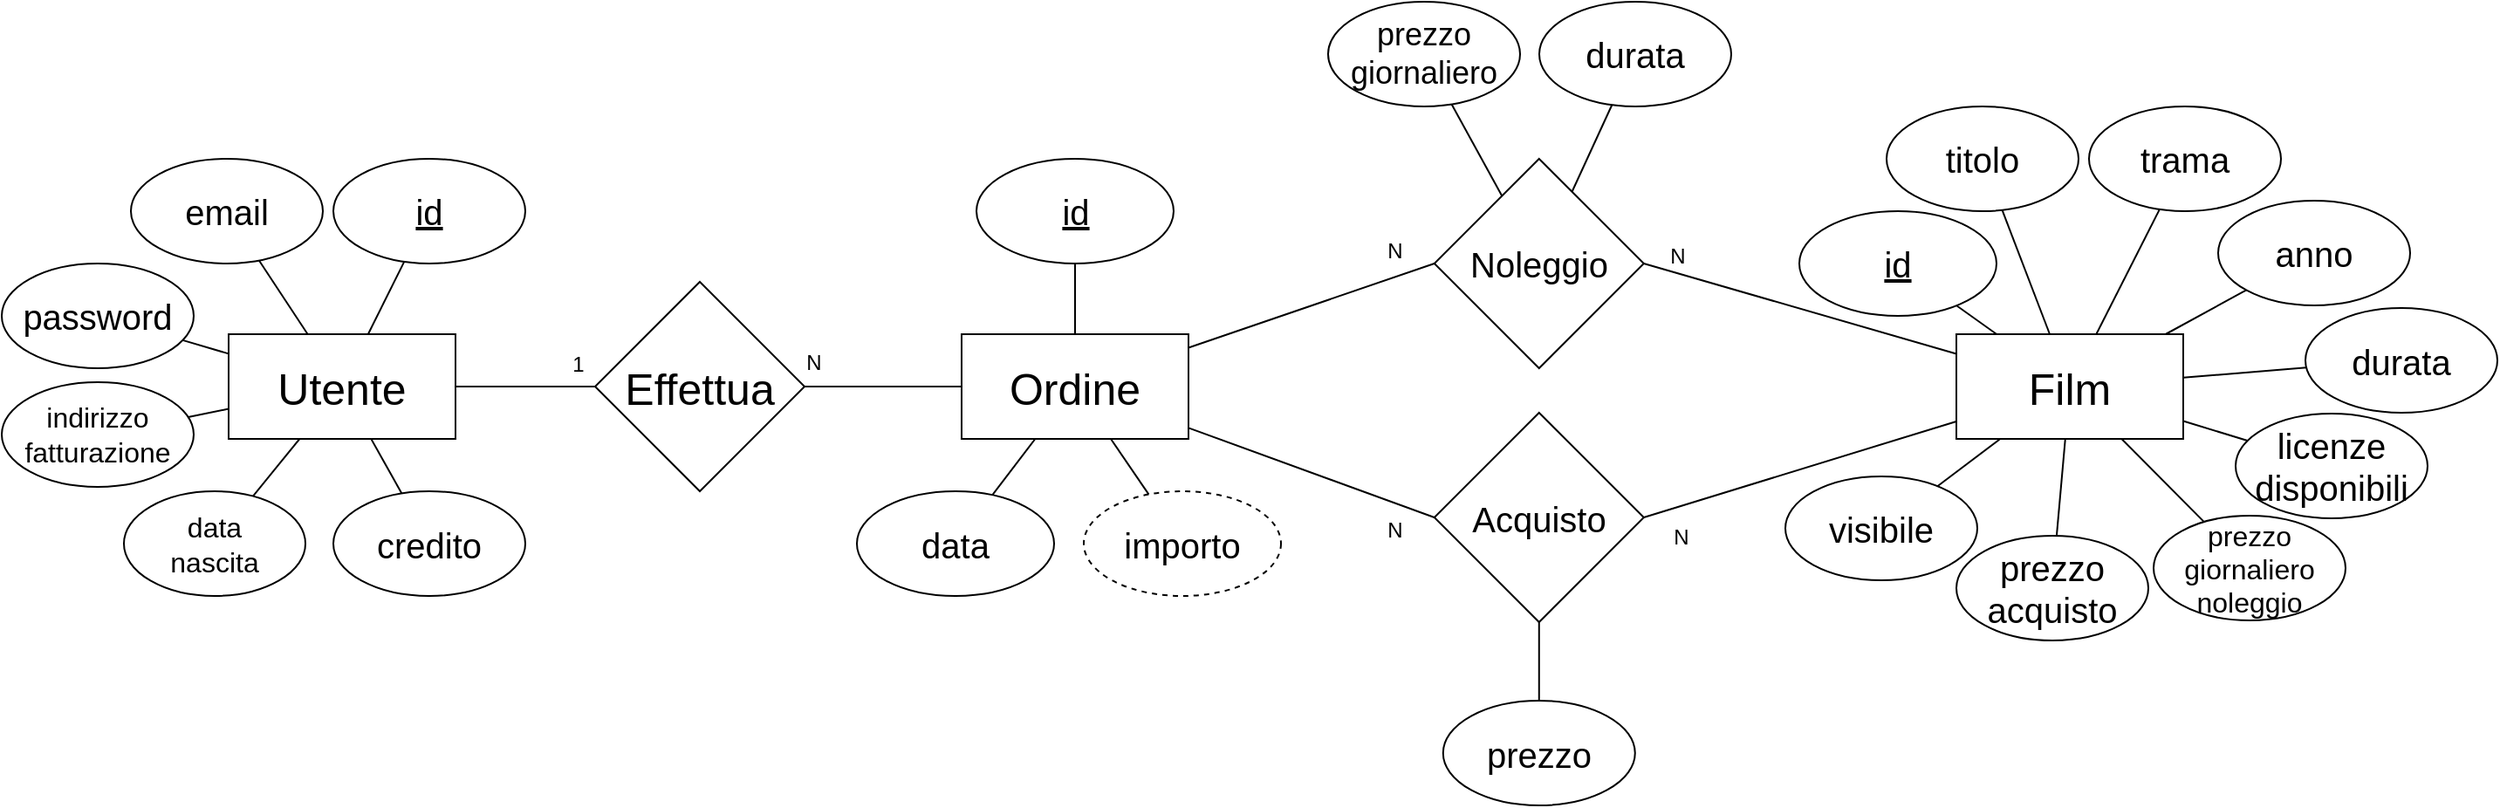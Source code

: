 <mxfile version="24.6.4" type="device">
  <diagram name="Pagina-1" id="O2FVnCXnx6a7qU9dJsTI">
    <mxGraphModel dx="1466" dy="933" grid="1" gridSize="10" guides="1" tooltips="1" connect="1" arrows="1" fold="1" page="1" pageScale="1" pageWidth="827" pageHeight="1169" math="0" shadow="0">
      <root>
        <mxCell id="0" />
        <mxCell id="1" parent="0" />
        <mxCell id="bqkz127RMyEz90Fdyyyu-7" style="rounded=0;orthogonalLoop=1;jettySize=auto;html=1;endArrow=none;endFill=0;entryX=0;entryY=0.5;entryDx=0;entryDy=0;" parent="1" source="bqkz127RMyEz90Fdyyyu-1" target="bqkz127RMyEz90Fdyyyu-2" edge="1">
          <mxGeometry relative="1" as="geometry">
            <Array as="points" />
            <mxPoint x="480" y="584.5" as="targetPoint" />
          </mxGeometry>
        </mxCell>
        <mxCell id="bqkz127RMyEz90Fdyyyu-62" value="1" style="edgeLabel;html=1;align=center;verticalAlign=middle;resizable=0;points=[];dashed=0;strokeColor=default;fontFamily=Helvetica;fontSize=12;fontColor=default;labelBackgroundColor=none;fillColor=default;" parent="bqkz127RMyEz90Fdyyyu-7" vertex="1" connectable="0">
          <mxGeometry x="-0.625" y="1" relative="1" as="geometry">
            <mxPoint x="55" y="-12" as="offset" />
          </mxGeometry>
        </mxCell>
        <mxCell id="bqkz127RMyEz90Fdyyyu-1" value="&lt;font style=&quot;font-size: 25px;&quot;&gt;Utente&lt;/font&gt;" style="html=1;dashed=0;whiteSpace=wrap;labelBackgroundColor=none;" parent="1" vertex="1">
          <mxGeometry x="280" y="544.5" width="130" height="60" as="geometry" />
        </mxCell>
        <mxCell id="bqkz127RMyEz90Fdyyyu-38" style="edgeStyle=none;rounded=0;orthogonalLoop=1;jettySize=auto;html=1;strokeColor=default;align=center;verticalAlign=middle;fontFamily=Helvetica;fontSize=12;fontColor=default;labelBackgroundColor=none;endArrow=none;endFill=0;exitX=1;exitY=0.5;exitDx=0;exitDy=0;" parent="1" source="bqkz127RMyEz90Fdyyyu-2" target="bqkz127RMyEz90Fdyyyu-35" edge="1">
          <mxGeometry relative="1" as="geometry">
            <mxPoint x="630" y="594.5" as="sourcePoint" />
          </mxGeometry>
        </mxCell>
        <mxCell id="bqkz127RMyEz90Fdyyyu-64" value="N" style="edgeLabel;html=1;align=center;verticalAlign=middle;resizable=0;points=[];dashed=0;strokeColor=default;fontFamily=Helvetica;fontSize=12;fontColor=default;labelBackgroundColor=none;fillColor=default;" parent="bqkz127RMyEz90Fdyyyu-38" vertex="1" connectable="0">
          <mxGeometry x="0.503" y="-1" relative="1" as="geometry">
            <mxPoint x="-63" y="-15" as="offset" />
          </mxGeometry>
        </mxCell>
        <mxCell id="bqkz127RMyEz90Fdyyyu-2" value="&lt;font style=&quot;font-size: 25px;&quot;&gt;Effettua&lt;/font&gt;" style="shape=rhombus;html=1;dashed=0;whiteSpace=wrap;perimeter=rhombusPerimeter;" parent="1" vertex="1">
          <mxGeometry x="490" y="514.5" width="120" height="120" as="geometry" />
        </mxCell>
        <mxCell id="bqkz127RMyEz90Fdyyyu-46" style="edgeStyle=none;rounded=0;orthogonalLoop=1;jettySize=auto;html=1;strokeColor=default;align=center;verticalAlign=middle;fontFamily=Helvetica;fontSize=12;fontColor=default;labelBackgroundColor=none;endArrow=none;endFill=0;entryX=1;entryY=0.5;entryDx=0;entryDy=0;" parent="1" source="bqkz127RMyEz90Fdyyyu-9" target="bqkz127RMyEz90Fdyyyu-39" edge="1">
          <mxGeometry relative="1" as="geometry">
            <mxPoint x="1193.22" y="385.5" as="targetPoint" />
          </mxGeometry>
        </mxCell>
        <mxCell id="bqkz127RMyEz90Fdyyyu-66" value="N" style="edgeLabel;html=1;align=center;verticalAlign=middle;resizable=0;points=[];dashed=0;strokeColor=default;fontFamily=Helvetica;fontSize=12;fontColor=default;labelBackgroundColor=none;fillColor=default;" parent="bqkz127RMyEz90Fdyyyu-46" vertex="1" connectable="0">
          <mxGeometry x="0.716" y="-2" relative="1" as="geometry">
            <mxPoint x="-7" y="-10" as="offset" />
          </mxGeometry>
        </mxCell>
        <mxCell id="bqkz127RMyEz90Fdyyyu-9" value="&lt;font style=&quot;font-size: 25px;&quot;&gt;Film&lt;/font&gt;" style="html=1;dashed=0;whiteSpace=wrap;labelBackgroundColor=none;" parent="1" vertex="1">
          <mxGeometry x="1270" y="544.5" width="130" height="60" as="geometry" />
        </mxCell>
        <mxCell id="bqkz127RMyEz90Fdyyyu-13" style="rounded=0;orthogonalLoop=1;jettySize=auto;html=1;strokeColor=default;align=center;verticalAlign=middle;fontFamily=Helvetica;fontSize=12;fontColor=default;labelBackgroundColor=none;endArrow=none;endFill=0;" parent="1" source="bqkz127RMyEz90Fdyyyu-11" target="bqkz127RMyEz90Fdyyyu-1" edge="1">
          <mxGeometry relative="1" as="geometry" />
        </mxCell>
        <mxCell id="bqkz127RMyEz90Fdyyyu-11" value="&lt;span style=&quot;font-size: 20px;&quot;&gt;email&lt;/span&gt;" style="ellipse;whiteSpace=wrap;html=1;align=center;dashed=0;strokeColor=default;verticalAlign=middle;fontFamily=Helvetica;fontSize=12;fontColor=default;fillColor=default;" parent="1" vertex="1">
          <mxGeometry x="224" y="444" width="110" height="60" as="geometry" />
        </mxCell>
        <mxCell id="bqkz127RMyEz90Fdyyyu-15" style="rounded=0;orthogonalLoop=1;jettySize=auto;html=1;strokeColor=default;align=center;verticalAlign=middle;fontFamily=Helvetica;fontSize=12;fontColor=default;labelBackgroundColor=none;endArrow=none;endFill=0;" parent="1" source="bqkz127RMyEz90Fdyyyu-14" target="bqkz127RMyEz90Fdyyyu-1" edge="1">
          <mxGeometry relative="1" as="geometry" />
        </mxCell>
        <mxCell id="bqkz127RMyEz90Fdyyyu-14" value="&lt;font style=&quot;font-size: 20px;&quot;&gt;password&lt;/font&gt;" style="ellipse;whiteSpace=wrap;html=1;align=center;dashed=0;strokeColor=default;verticalAlign=middle;fontFamily=Helvetica;fontSize=12;fontColor=default;fillColor=default;" parent="1" vertex="1">
          <mxGeometry x="150" y="504" width="110" height="60" as="geometry" />
        </mxCell>
        <mxCell id="bqkz127RMyEz90Fdyyyu-17" style="rounded=0;orthogonalLoop=1;jettySize=auto;html=1;strokeColor=default;align=center;verticalAlign=middle;fontFamily=Helvetica;fontSize=12;fontColor=default;labelBackgroundColor=none;endArrow=none;endFill=0;" parent="1" source="bqkz127RMyEz90Fdyyyu-16" target="bqkz127RMyEz90Fdyyyu-1" edge="1">
          <mxGeometry relative="1" as="geometry" />
        </mxCell>
        <mxCell id="bqkz127RMyEz90Fdyyyu-16" value="&lt;font style=&quot;font-size: 16px;&quot;&gt;indirizzo&lt;/font&gt;&lt;div style=&quot;font-size: 16px;&quot;&gt;&lt;font style=&quot;font-size: 16px;&quot;&gt;fatturazione&lt;/font&gt;&lt;/div&gt;" style="ellipse;whiteSpace=wrap;html=1;align=center;dashed=0;strokeColor=default;verticalAlign=middle;fontFamily=Helvetica;fontSize=12;fontColor=default;fillColor=default;" parent="1" vertex="1">
          <mxGeometry x="150" y="572" width="110" height="60" as="geometry" />
        </mxCell>
        <mxCell id="bqkz127RMyEz90Fdyyyu-19" style="edgeStyle=none;rounded=0;orthogonalLoop=1;jettySize=auto;html=1;strokeColor=default;align=center;verticalAlign=middle;fontFamily=Helvetica;fontSize=12;fontColor=default;labelBackgroundColor=none;endArrow=none;endFill=0;" parent="1" source="bqkz127RMyEz90Fdyyyu-18" target="bqkz127RMyEz90Fdyyyu-1" edge="1">
          <mxGeometry relative="1" as="geometry" />
        </mxCell>
        <mxCell id="bqkz127RMyEz90Fdyyyu-18" value="&lt;span style=&quot;font-size: 20px;&quot;&gt;&lt;u&gt;id&lt;/u&gt;&lt;/span&gt;" style="ellipse;whiteSpace=wrap;html=1;align=center;dashed=0;strokeColor=default;verticalAlign=middle;fontFamily=Helvetica;fontSize=12;fontColor=default;fillColor=default;" parent="1" vertex="1">
          <mxGeometry x="340" y="444" width="110" height="60" as="geometry" />
        </mxCell>
        <mxCell id="bqkz127RMyEz90Fdyyyu-21" style="edgeStyle=none;rounded=0;orthogonalLoop=1;jettySize=auto;html=1;strokeColor=default;align=center;verticalAlign=middle;fontFamily=Helvetica;fontSize=12;fontColor=default;labelBackgroundColor=none;endArrow=none;endFill=0;" parent="1" source="bqkz127RMyEz90Fdyyyu-20" target="bqkz127RMyEz90Fdyyyu-1" edge="1">
          <mxGeometry relative="1" as="geometry" />
        </mxCell>
        <mxCell id="bqkz127RMyEz90Fdyyyu-20" value="&lt;span style=&quot;font-size: 16px;&quot;&gt;data&lt;/span&gt;&lt;div&gt;&lt;span style=&quot;font-size: 16px;&quot;&gt;nascita&lt;/span&gt;&lt;/div&gt;" style="ellipse;whiteSpace=wrap;html=1;align=center;dashed=0;strokeColor=default;verticalAlign=middle;fontFamily=Helvetica;fontSize=12;fontColor=default;fillColor=default;" parent="1" vertex="1">
          <mxGeometry x="220" y="634.5" width="104" height="60" as="geometry" />
        </mxCell>
        <mxCell id="bqkz127RMyEz90Fdyyyu-26" style="edgeStyle=none;rounded=0;orthogonalLoop=1;jettySize=auto;html=1;strokeColor=default;align=center;verticalAlign=middle;fontFamily=Helvetica;fontSize=12;fontColor=default;labelBackgroundColor=none;endArrow=none;endFill=0;" parent="1" source="bqkz127RMyEz90Fdyyyu-25" target="bqkz127RMyEz90Fdyyyu-9" edge="1">
          <mxGeometry relative="1" as="geometry">
            <mxPoint x="1284.167" y="564" as="targetPoint" />
          </mxGeometry>
        </mxCell>
        <mxCell id="bqkz127RMyEz90Fdyyyu-25" value="&lt;span style=&quot;font-size: 20px;&quot;&gt;&lt;u&gt;id&lt;/u&gt;&lt;/span&gt;" style="ellipse;whiteSpace=wrap;html=1;align=center;dashed=0;strokeColor=default;verticalAlign=middle;fontFamily=Helvetica;fontSize=12;fontColor=default;fillColor=default;" parent="1" vertex="1">
          <mxGeometry x="1180" y="474" width="113" height="60" as="geometry" />
        </mxCell>
        <mxCell id="bqkz127RMyEz90Fdyyyu-28" style="edgeStyle=none;rounded=0;orthogonalLoop=1;jettySize=auto;html=1;strokeColor=default;align=center;verticalAlign=middle;fontFamily=Helvetica;fontSize=12;fontColor=default;labelBackgroundColor=none;endArrow=none;endFill=0;" parent="1" source="bqkz127RMyEz90Fdyyyu-27" target="bqkz127RMyEz90Fdyyyu-9" edge="1">
          <mxGeometry relative="1" as="geometry">
            <mxPoint x="1315" y="564" as="targetPoint" />
          </mxGeometry>
        </mxCell>
        <mxCell id="bqkz127RMyEz90Fdyyyu-27" value="&lt;font style=&quot;font-size: 20px;&quot;&gt;titolo&lt;/font&gt;" style="ellipse;whiteSpace=wrap;html=1;align=center;dashed=0;strokeColor=default;verticalAlign=middle;fontFamily=Helvetica;fontSize=12;fontColor=default;fillColor=default;" parent="1" vertex="1">
          <mxGeometry x="1230" y="414" width="110" height="60" as="geometry" />
        </mxCell>
        <mxCell id="bqkz127RMyEz90Fdyyyu-30" style="edgeStyle=none;rounded=0;orthogonalLoop=1;jettySize=auto;html=1;strokeColor=default;align=center;verticalAlign=middle;fontFamily=Helvetica;fontSize=12;fontColor=default;labelBackgroundColor=none;endArrow=none;endFill=0;" parent="1" source="bqkz127RMyEz90Fdyyyu-29" target="bqkz127RMyEz90Fdyyyu-9" edge="1">
          <mxGeometry relative="1" as="geometry">
            <mxPoint x="1336.529" y="564" as="targetPoint" />
          </mxGeometry>
        </mxCell>
        <mxCell id="bqkz127RMyEz90Fdyyyu-29" value="&lt;font style=&quot;font-size: 20px;&quot;&gt;trama&lt;/font&gt;" style="ellipse;whiteSpace=wrap;html=1;align=center;dashed=0;strokeColor=default;verticalAlign=middle;fontFamily=Helvetica;fontSize=12;fontColor=default;fillColor=default;" parent="1" vertex="1">
          <mxGeometry x="1346" y="414" width="110" height="60" as="geometry" />
        </mxCell>
        <mxCell id="bqkz127RMyEz90Fdyyyu-32" style="edgeStyle=none;rounded=0;orthogonalLoop=1;jettySize=auto;html=1;strokeColor=default;align=center;verticalAlign=middle;fontFamily=Helvetica;fontSize=12;fontColor=default;labelBackgroundColor=none;endArrow=none;endFill=0;" parent="1" source="bqkz127RMyEz90Fdyyyu-31" target="bqkz127RMyEz90Fdyyyu-9" edge="1">
          <mxGeometry relative="1" as="geometry">
            <mxPoint x="1386.333" y="564" as="targetPoint" />
          </mxGeometry>
        </mxCell>
        <mxCell id="bqkz127RMyEz90Fdyyyu-31" value="&lt;font style=&quot;font-size: 20px;&quot;&gt;anno&lt;/font&gt;" style="ellipse;whiteSpace=wrap;html=1;align=center;dashed=0;strokeColor=default;verticalAlign=middle;fontFamily=Helvetica;fontSize=12;fontColor=default;fillColor=default;" parent="1" vertex="1">
          <mxGeometry x="1420" y="468" width="110" height="60" as="geometry" />
        </mxCell>
        <mxCell id="bqkz127RMyEz90Fdyyyu-34" style="edgeStyle=none;rounded=0;orthogonalLoop=1;jettySize=auto;html=1;strokeColor=default;align=center;verticalAlign=middle;fontFamily=Helvetica;fontSize=12;fontColor=default;labelBackgroundColor=none;endArrow=none;endFill=0;" parent="1" source="bqkz127RMyEz90Fdyyyu-33" target="bqkz127RMyEz90Fdyyyu-9" edge="1">
          <mxGeometry relative="1" as="geometry">
            <mxPoint x="1359.25" y="564" as="targetPoint" />
          </mxGeometry>
        </mxCell>
        <mxCell id="bqkz127RMyEz90Fdyyyu-33" value="&lt;font style=&quot;font-size: 20px;&quot;&gt;durata&lt;/font&gt;" style="ellipse;whiteSpace=wrap;html=1;align=center;dashed=0;strokeColor=default;verticalAlign=middle;fontFamily=Helvetica;fontSize=12;fontColor=default;fillColor=default;" parent="1" vertex="1">
          <mxGeometry x="1470" y="529.5" width="110" height="60" as="geometry" />
        </mxCell>
        <mxCell id="bqkz127RMyEz90Fdyyyu-35" value="&lt;font style=&quot;font-size: 25px;&quot;&gt;Ordine&lt;/font&gt;" style="html=1;dashed=0;whiteSpace=wrap;labelBackgroundColor=none;" parent="1" vertex="1">
          <mxGeometry x="700" y="544.5" width="130" height="60" as="geometry" />
        </mxCell>
        <mxCell id="bqkz127RMyEz90Fdyyyu-40" style="edgeStyle=none;rounded=0;orthogonalLoop=1;jettySize=auto;html=1;strokeColor=default;align=center;verticalAlign=middle;fontFamily=Helvetica;fontSize=12;fontColor=default;labelBackgroundColor=none;endArrow=none;endFill=0;exitX=0;exitY=0.5;exitDx=0;exitDy=0;" parent="1" source="bqkz127RMyEz90Fdyyyu-39" target="bqkz127RMyEz90Fdyyyu-35" edge="1">
          <mxGeometry relative="1" as="geometry" />
        </mxCell>
        <mxCell id="bqkz127RMyEz90Fdyyyu-65" value="N" style="edgeLabel;html=1;align=center;verticalAlign=middle;resizable=0;points=[];dashed=0;strokeColor=default;fontFamily=Helvetica;fontSize=12;fontColor=default;labelBackgroundColor=none;fillColor=default;" parent="bqkz127RMyEz90Fdyyyu-40" vertex="1" connectable="0">
          <mxGeometry x="-0.782" relative="1" as="geometry">
            <mxPoint x="-8" y="-12" as="offset" />
          </mxGeometry>
        </mxCell>
        <mxCell id="bqkz127RMyEz90Fdyyyu-39" value="&lt;font style=&quot;font-size: 20px;&quot;&gt;Noleggio&lt;/font&gt;" style="shape=rhombus;html=1;dashed=0;whiteSpace=wrap;perimeter=rhombusPerimeter;" parent="1" vertex="1">
          <mxGeometry x="970.89" y="444" width="120" height="120" as="geometry" />
        </mxCell>
        <mxCell id="bqkz127RMyEz90Fdyyyu-42" style="edgeStyle=none;rounded=0;orthogonalLoop=1;jettySize=auto;html=1;strokeColor=default;align=center;verticalAlign=middle;fontFamily=Helvetica;fontSize=12;fontColor=default;labelBackgroundColor=none;endArrow=none;endFill=0;" parent="1" source="bqkz127RMyEz90Fdyyyu-41" target="bqkz127RMyEz90Fdyyyu-9" edge="1">
          <mxGeometry relative="1" as="geometry">
            <mxPoint x="1364.0" y="575" as="targetPoint" />
          </mxGeometry>
        </mxCell>
        <mxCell id="bqkz127RMyEz90Fdyyyu-41" value="&lt;div&gt;&lt;font style=&quot;font-size: 20px;&quot;&gt;licenze&lt;/font&gt;&lt;/div&gt;&lt;div&gt;&lt;font style=&quot;font-size: 20px;&quot;&gt;disponibili&lt;/font&gt;&lt;/div&gt;" style="ellipse;whiteSpace=wrap;html=1;align=center;dashed=0;strokeColor=default;verticalAlign=middle;fontFamily=Helvetica;fontSize=12;fontColor=default;fillColor=default;" parent="1" vertex="1">
          <mxGeometry x="1430" y="590" width="110" height="60" as="geometry" />
        </mxCell>
        <mxCell id="bqkz127RMyEz90Fdyyyu-48" style="edgeStyle=none;rounded=0;orthogonalLoop=1;jettySize=auto;html=1;strokeColor=default;align=center;verticalAlign=middle;fontFamily=Helvetica;fontSize=12;fontColor=default;labelBackgroundColor=none;endArrow=none;endFill=0;exitX=0;exitY=0.5;exitDx=0;exitDy=0;" parent="1" source="bqkz127RMyEz90Fdyyyu-47" target="bqkz127RMyEz90Fdyyyu-35" edge="1">
          <mxGeometry relative="1" as="geometry" />
        </mxCell>
        <mxCell id="bqkz127RMyEz90Fdyyyu-67" value="N" style="edgeLabel;html=1;align=center;verticalAlign=middle;resizable=0;points=[];dashed=0;strokeColor=default;fontFamily=Helvetica;fontSize=12;fontColor=default;labelBackgroundColor=none;fillColor=default;" parent="bqkz127RMyEz90Fdyyyu-48" vertex="1" connectable="0">
          <mxGeometry x="-0.811" relative="1" as="geometry">
            <mxPoint x="-10" y="12" as="offset" />
          </mxGeometry>
        </mxCell>
        <mxCell id="bqkz127RMyEz90Fdyyyu-49" style="edgeStyle=none;rounded=0;orthogonalLoop=1;jettySize=auto;html=1;strokeColor=default;align=center;verticalAlign=middle;fontFamily=Helvetica;fontSize=12;fontColor=default;labelBackgroundColor=none;endArrow=none;endFill=0;exitX=1;exitY=0.5;exitDx=0;exitDy=0;" parent="1" source="bqkz127RMyEz90Fdyyyu-47" target="bqkz127RMyEz90Fdyyyu-9" edge="1">
          <mxGeometry relative="1" as="geometry" />
        </mxCell>
        <mxCell id="bqkz127RMyEz90Fdyyyu-68" value="N" style="edgeLabel;html=1;align=center;verticalAlign=middle;resizable=0;points=[];dashed=0;strokeColor=default;fontFamily=Helvetica;fontSize=12;fontColor=default;labelBackgroundColor=none;fillColor=default;" parent="bqkz127RMyEz90Fdyyyu-49" vertex="1" connectable="0">
          <mxGeometry x="-0.774" y="-1" relative="1" as="geometry">
            <mxPoint y="16" as="offset" />
          </mxGeometry>
        </mxCell>
        <mxCell id="bqkz127RMyEz90Fdyyyu-47" value="&lt;span style=&quot;font-size: 20px;&quot;&gt;Acquisto&lt;/span&gt;" style="shape=rhombus;html=1;dashed=0;whiteSpace=wrap;perimeter=rhombusPerimeter;" parent="1" vertex="1">
          <mxGeometry x="970.89" y="589.5" width="120" height="120" as="geometry" />
        </mxCell>
        <mxCell id="bqkz127RMyEz90Fdyyyu-52" style="edgeStyle=none;rounded=0;orthogonalLoop=1;jettySize=auto;html=1;strokeColor=default;align=center;verticalAlign=middle;fontFamily=Helvetica;fontSize=12;fontColor=default;labelBackgroundColor=none;endArrow=none;endFill=0;" parent="1" source="bqkz127RMyEz90Fdyyyu-50" target="bqkz127RMyEz90Fdyyyu-9" edge="1">
          <mxGeometry relative="1" as="geometry" />
        </mxCell>
        <mxCell id="bqkz127RMyEz90Fdyyyu-50" value="&lt;font style=&quot;font-size: 16px;&quot;&gt;prezzo&lt;/font&gt;&lt;div style=&quot;font-size: 16px;&quot;&gt;&lt;font style=&quot;font-size: 16px;&quot;&gt;giornaliero&lt;br&gt;&lt;/font&gt;&lt;div style=&quot;&quot;&gt;&lt;font style=&quot;font-size: 16px;&quot;&gt;noleggio&lt;/font&gt;&lt;/div&gt;&lt;/div&gt;" style="ellipse;whiteSpace=wrap;html=1;align=center;dashed=0;strokeColor=default;verticalAlign=middle;fontFamily=Helvetica;fontSize=12;fontColor=default;fillColor=default;" parent="1" vertex="1">
          <mxGeometry x="1383" y="648.5" width="110" height="60" as="geometry" />
        </mxCell>
        <mxCell id="bqkz127RMyEz90Fdyyyu-53" style="edgeStyle=none;rounded=0;orthogonalLoop=1;jettySize=auto;html=1;strokeColor=default;align=center;verticalAlign=middle;fontFamily=Helvetica;fontSize=12;fontColor=default;labelBackgroundColor=none;endArrow=none;endFill=0;" parent="1" source="bqkz127RMyEz90Fdyyyu-51" target="bqkz127RMyEz90Fdyyyu-9" edge="1">
          <mxGeometry relative="1" as="geometry" />
        </mxCell>
        <mxCell id="bqkz127RMyEz90Fdyyyu-51" value="&lt;div&gt;&lt;span style=&quot;font-size: 20px; background-color: initial;&quot;&gt;prezzo&lt;/span&gt;&lt;br&gt;&lt;/div&gt;&lt;div&gt;&lt;span style=&quot;font-size: 20px; background-color: initial;&quot;&gt;acquisto&lt;/span&gt;&lt;/div&gt;" style="ellipse;whiteSpace=wrap;html=1;align=center;dashed=0;strokeColor=default;verticalAlign=middle;fontFamily=Helvetica;fontSize=12;fontColor=default;fillColor=default;" parent="1" vertex="1">
          <mxGeometry x="1270" y="660" width="110" height="60" as="geometry" />
        </mxCell>
        <mxCell id="bqkz127RMyEz90Fdyyyu-55" style="edgeStyle=none;rounded=0;orthogonalLoop=1;jettySize=auto;html=1;strokeColor=default;align=center;verticalAlign=middle;fontFamily=Helvetica;fontSize=12;fontColor=default;labelBackgroundColor=none;endArrow=none;endFill=0;" parent="1" source="bqkz127RMyEz90Fdyyyu-54" target="bqkz127RMyEz90Fdyyyu-39" edge="1">
          <mxGeometry relative="1" as="geometry">
            <mxPoint x="1137.65" y="383.066" as="sourcePoint" />
          </mxGeometry>
        </mxCell>
        <mxCell id="bqkz127RMyEz90Fdyyyu-54" value="&lt;div&gt;&lt;span style=&quot;background-color: initial; font-size: 20px;&quot;&gt;durata&lt;/span&gt;&lt;br&gt;&lt;/div&gt;" style="ellipse;whiteSpace=wrap;html=1;align=center;dashed=0;strokeColor=default;verticalAlign=middle;fontFamily=Helvetica;fontSize=12;fontColor=default;fillColor=default;" parent="1" vertex="1">
          <mxGeometry x="1031" y="354" width="110" height="60" as="geometry" />
        </mxCell>
        <mxCell id="bqkz127RMyEz90Fdyyyu-59" style="edgeStyle=none;rounded=0;orthogonalLoop=1;jettySize=auto;html=1;strokeColor=default;align=center;verticalAlign=middle;fontFamily=Helvetica;fontSize=12;fontColor=default;labelBackgroundColor=none;endArrow=none;endFill=0;" parent="1" source="bqkz127RMyEz90Fdyyyu-56" target="bqkz127RMyEz90Fdyyyu-35" edge="1">
          <mxGeometry relative="1" as="geometry" />
        </mxCell>
        <mxCell id="bqkz127RMyEz90Fdyyyu-56" value="&lt;span style=&quot;font-size: 20px;&quot;&gt;&lt;u&gt;id&lt;/u&gt;&lt;/span&gt;" style="ellipse;whiteSpace=wrap;html=1;align=center;dashed=0;strokeColor=default;verticalAlign=middle;fontFamily=Helvetica;fontSize=12;fontColor=default;fillColor=default;" parent="1" vertex="1">
          <mxGeometry x="708.5" y="444" width="113" height="60" as="geometry" />
        </mxCell>
        <mxCell id="bqkz127RMyEz90Fdyyyu-60" style="edgeStyle=none;rounded=0;orthogonalLoop=1;jettySize=auto;html=1;strokeColor=default;align=center;verticalAlign=middle;fontFamily=Helvetica;fontSize=12;fontColor=default;labelBackgroundColor=none;endArrow=none;endFill=0;" parent="1" source="bqkz127RMyEz90Fdyyyu-57" target="bqkz127RMyEz90Fdyyyu-35" edge="1">
          <mxGeometry relative="1" as="geometry" />
        </mxCell>
        <mxCell id="bqkz127RMyEz90Fdyyyu-57" value="&lt;span style=&quot;font-size: 20px;&quot;&gt;data&lt;/span&gt;" style="ellipse;whiteSpace=wrap;html=1;align=center;dashed=0;strokeColor=default;verticalAlign=middle;fontFamily=Helvetica;fontSize=12;fontColor=default;fillColor=default;" parent="1" vertex="1">
          <mxGeometry x="640" y="634.5" width="113" height="60" as="geometry" />
        </mxCell>
        <mxCell id="bqkz127RMyEz90Fdyyyu-61" style="edgeStyle=none;rounded=0;orthogonalLoop=1;jettySize=auto;html=1;strokeColor=default;align=center;verticalAlign=middle;fontFamily=Helvetica;fontSize=12;fontColor=default;labelBackgroundColor=none;endArrow=none;endFill=0;" parent="1" source="bqkz127RMyEz90Fdyyyu-58" target="bqkz127RMyEz90Fdyyyu-35" edge="1">
          <mxGeometry relative="1" as="geometry" />
        </mxCell>
        <mxCell id="bqkz127RMyEz90Fdyyyu-58" value="&lt;span style=&quot;font-size: 20px;&quot;&gt;importo&lt;/span&gt;" style="ellipse;whiteSpace=wrap;html=1;align=center;dashed=1;strokeColor=default;verticalAlign=middle;fontFamily=Helvetica;fontSize=12;fontColor=default;fillColor=default;" parent="1" vertex="1">
          <mxGeometry x="770" y="634.5" width="113" height="60" as="geometry" />
        </mxCell>
        <mxCell id="bqkz127RMyEz90Fdyyyu-70" style="edgeStyle=none;rounded=0;orthogonalLoop=1;jettySize=auto;html=1;strokeColor=default;align=center;verticalAlign=middle;fontFamily=Helvetica;fontSize=12;fontColor=default;labelBackgroundColor=none;endArrow=none;endFill=0;" parent="1" source="bqkz127RMyEz90Fdyyyu-69" target="bqkz127RMyEz90Fdyyyu-39" edge="1">
          <mxGeometry relative="1" as="geometry">
            <mxPoint x="1101.009" y="430.512" as="sourcePoint" />
          </mxGeometry>
        </mxCell>
        <mxCell id="bqkz127RMyEz90Fdyyyu-69" value="&lt;div style=&quot;font-size: 18px;&quot;&gt;&lt;font style=&quot;font-size: 18px;&quot;&gt;prezzo&lt;/font&gt;&lt;/div&gt;&lt;div style=&quot;font-size: 18px;&quot;&gt;&lt;font style=&quot;font-size: 18px;&quot;&gt;giornaliero&lt;/font&gt;&lt;/div&gt;" style="ellipse;whiteSpace=wrap;html=1;align=center;dashed=0;strokeColor=default;verticalAlign=middle;fontFamily=Helvetica;fontSize=12;fontColor=default;fillColor=default;" parent="1" vertex="1">
          <mxGeometry x="910" y="354" width="110" height="60" as="geometry" />
        </mxCell>
        <mxCell id="bqkz127RMyEz90Fdyyyu-72" style="edgeStyle=none;rounded=0;orthogonalLoop=1;jettySize=auto;html=1;strokeColor=default;align=center;verticalAlign=middle;fontFamily=Helvetica;fontSize=12;fontColor=default;labelBackgroundColor=none;endArrow=none;endFill=0;" parent="1" source="bqkz127RMyEz90Fdyyyu-71" target="bqkz127RMyEz90Fdyyyu-47" edge="1">
          <mxGeometry relative="1" as="geometry" />
        </mxCell>
        <mxCell id="bqkz127RMyEz90Fdyyyu-71" value="&lt;div&gt;&lt;span style=&quot;font-size: 20px;&quot;&gt;prezzo&lt;/span&gt;&lt;/div&gt;" style="ellipse;whiteSpace=wrap;html=1;align=center;dashed=0;strokeColor=default;verticalAlign=middle;fontFamily=Helvetica;fontSize=12;fontColor=default;fillColor=default;" parent="1" vertex="1">
          <mxGeometry x="975.89" y="754.5" width="110" height="60" as="geometry" />
        </mxCell>
        <mxCell id="cVUx9WVkOTsI4wkZK9EY-2" style="rounded=0;orthogonalLoop=1;jettySize=auto;html=1;endArrow=none;endFill=0;" edge="1" parent="1" source="cVUx9WVkOTsI4wkZK9EY-1" target="bqkz127RMyEz90Fdyyyu-9">
          <mxGeometry relative="1" as="geometry" />
        </mxCell>
        <mxCell id="cVUx9WVkOTsI4wkZK9EY-1" value="&lt;div&gt;&lt;span style=&quot;font-size: 20px;&quot;&gt;visibile&lt;/span&gt;&lt;/div&gt;" style="ellipse;whiteSpace=wrap;html=1;align=center;dashed=0;strokeColor=default;verticalAlign=middle;fontFamily=Helvetica;fontSize=12;fontColor=default;fillColor=default;" vertex="1" parent="1">
          <mxGeometry x="1172" y="626" width="110" height="59.5" as="geometry" />
        </mxCell>
        <mxCell id="cVUx9WVkOTsI4wkZK9EY-5" style="rounded=0;orthogonalLoop=1;jettySize=auto;html=1;endArrow=none;endFill=0;" edge="1" parent="1" source="cVUx9WVkOTsI4wkZK9EY-4" target="bqkz127RMyEz90Fdyyyu-1">
          <mxGeometry relative="1" as="geometry" />
        </mxCell>
        <mxCell id="cVUx9WVkOTsI4wkZK9EY-4" value="&lt;span style=&quot;font-size: 20px;&quot;&gt;credito&lt;/span&gt;" style="ellipse;whiteSpace=wrap;html=1;align=center;dashed=0;strokeColor=default;verticalAlign=middle;fontFamily=Helvetica;fontSize=12;fontColor=default;fillColor=default;" vertex="1" parent="1">
          <mxGeometry x="340" y="634.5" width="110" height="60" as="geometry" />
        </mxCell>
      </root>
    </mxGraphModel>
  </diagram>
</mxfile>
